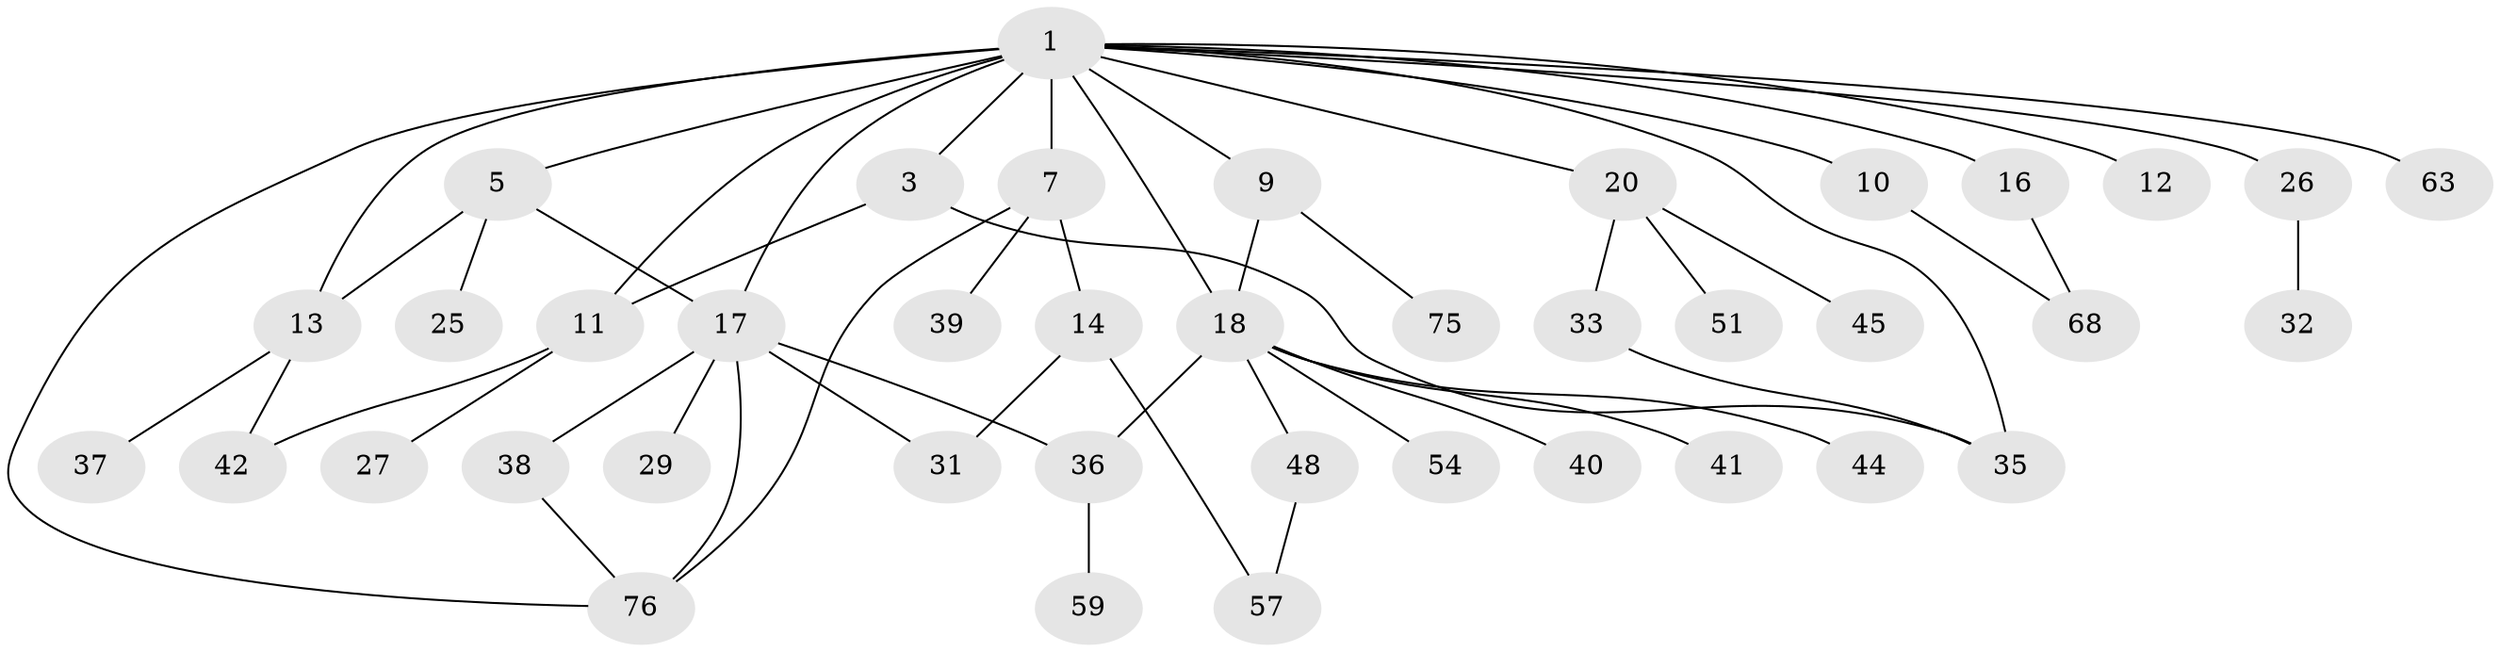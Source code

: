 // original degree distribution, {8: 0.037037037037037035, 4: 0.08641975308641975, 3: 0.20987654320987653, 9: 0.012345679012345678, 6: 0.012345679012345678, 2: 0.24691358024691357, 1: 0.38271604938271603, 5: 0.012345679012345678}
// Generated by graph-tools (version 1.1) at 2025/13/03/09/25 04:13:29]
// undirected, 40 vertices, 53 edges
graph export_dot {
graph [start="1"]
  node [color=gray90,style=filled];
  1 [super="+2+19+61+4"];
  3;
  5;
  7 [super="+15+70+50"];
  9;
  10;
  11;
  12;
  13 [super="+58"];
  14 [super="+24+52+21"];
  16;
  17 [super="+53+23+74+67"];
  18;
  20 [super="+28"];
  25;
  26 [super="+30"];
  27;
  29;
  31;
  32;
  33;
  35 [super="+47+55"];
  36;
  37 [super="+43"];
  38 [super="+49"];
  39;
  40;
  41;
  42;
  44;
  45;
  48 [super="+78"];
  51;
  54;
  57;
  59 [super="+62"];
  63;
  68 [super="+69"];
  75;
  76 [super="+80"];
  1 -- 3;
  1 -- 7 [weight=2];
  1 -- 16;
  1 -- 76;
  1 -- 10;
  1 -- 12;
  1 -- 5;
  1 -- 35;
  1 -- 9;
  1 -- 11;
  1 -- 13 [weight=2];
  1 -- 17 [weight=2];
  1 -- 18;
  1 -- 20;
  1 -- 26;
  1 -- 63;
  3 -- 11;
  3 -- 35;
  5 -- 13;
  5 -- 25;
  5 -- 17;
  7 -- 14;
  7 -- 76;
  7 -- 39;
  9 -- 75;
  9 -- 18;
  10 -- 68;
  11 -- 27;
  11 -- 42;
  13 -- 37;
  13 -- 42;
  14 -- 31;
  14 -- 57;
  16 -- 68;
  17 -- 38;
  17 -- 31;
  17 -- 36;
  17 -- 29;
  17 -- 76;
  18 -- 36;
  18 -- 40;
  18 -- 41;
  18 -- 44;
  18 -- 48;
  18 -- 54;
  20 -- 33;
  20 -- 45;
  20 -- 51;
  26 -- 32;
  33 -- 35;
  36 -- 59;
  38 -- 76;
  48 -- 57;
}
